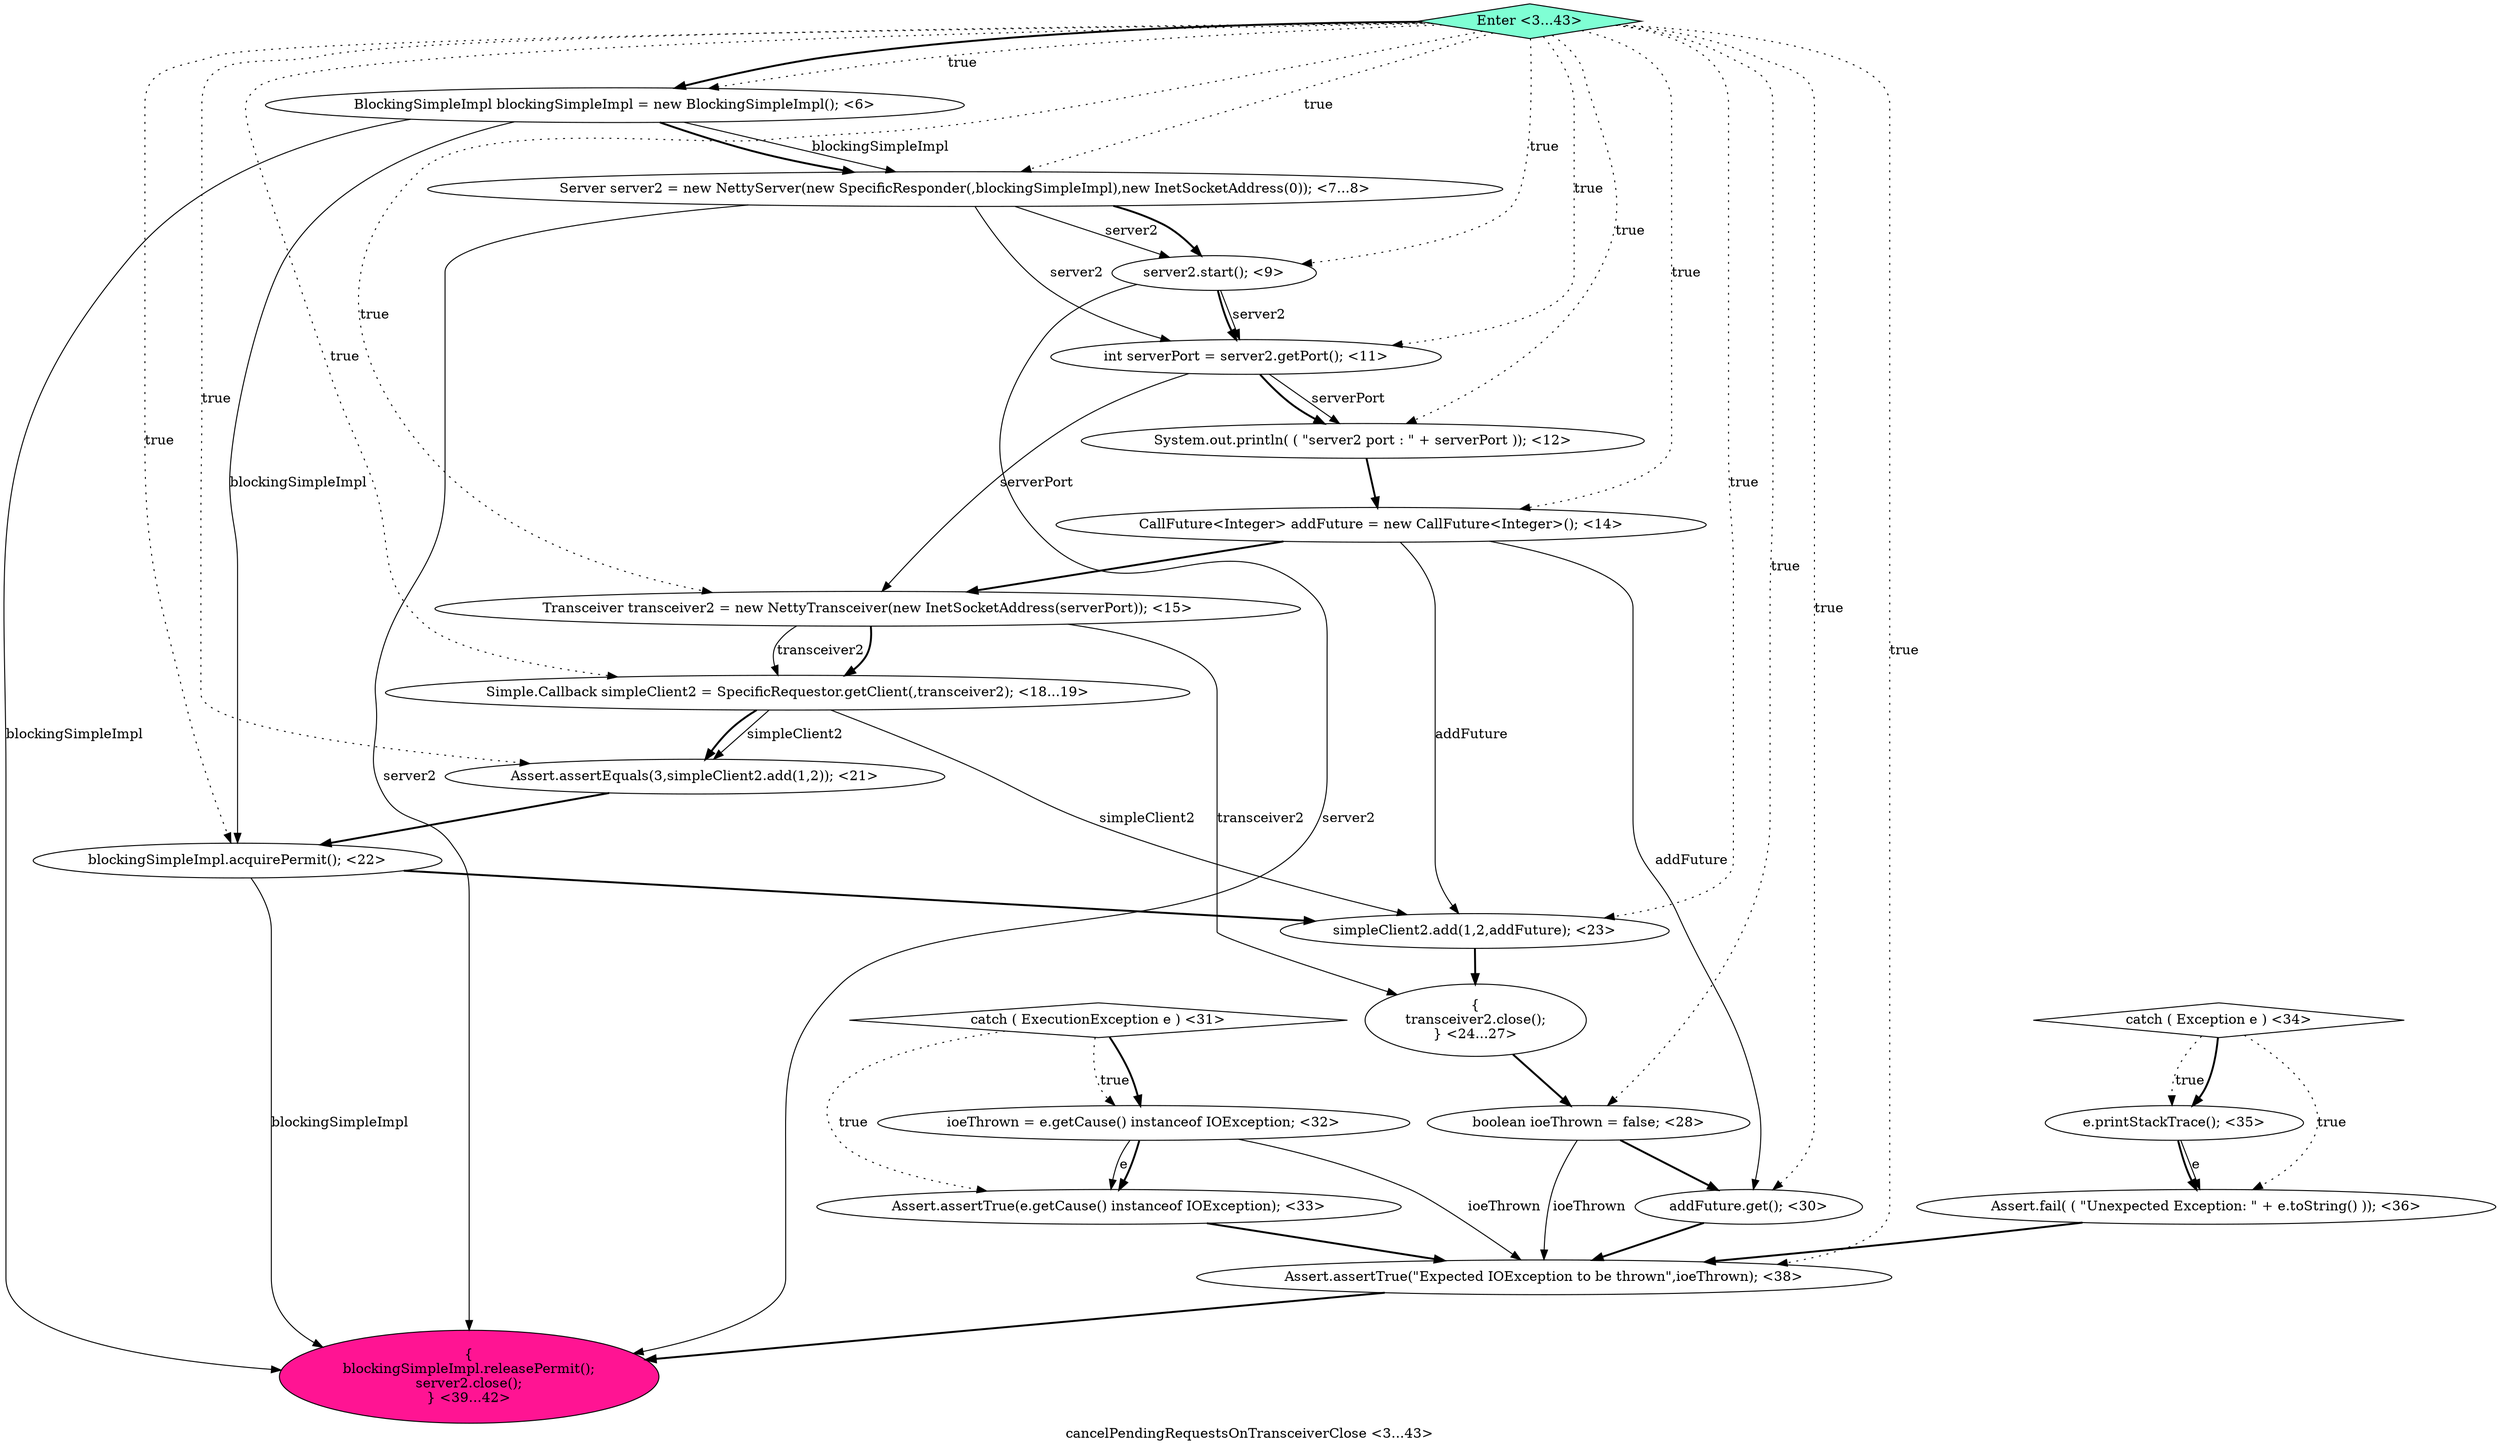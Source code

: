 digraph PDG {
label = "cancelPendingRequestsOnTransceiverClose <3...43>";
0.18 [style = filled, label = "e.printStackTrace(); <35>", fillcolor = white, shape = ellipse];
0.5 [style = filled, label = "CallFuture<Integer> addFuture = new CallFuture<Integer>(); <14>", fillcolor = white, shape = ellipse];
0.16 [style = filled, label = "Assert.assertTrue(e.getCause() instanceof IOException); <33>", fillcolor = white, shape = ellipse];
0.7 [style = filled, label = "Simple.Callback simpleClient2 = SpecificRequestor.getClient(,transceiver2); <18...19>", fillcolor = white, shape = ellipse];
0.4 [style = filled, label = "System.out.println( ( \"server2 port : \" + serverPort )); <12>", fillcolor = white, shape = ellipse];
0.21 [style = filled, label = "{
blockingSimpleImpl.releasePermit();
server2.close();
} <39...42>", fillcolor = deeppink, shape = ellipse];
0.17 [style = filled, label = "catch ( Exception e ) <34>", fillcolor = white, shape = diamond];
0.14 [style = filled, label = "catch ( ExecutionException e ) <31>", fillcolor = white, shape = diamond];
0.11 [style = filled, label = "{
transceiver2.close();
} <24...27>", fillcolor = white, shape = ellipse];
0.2 [style = filled, label = "server2.start(); <9>", fillcolor = white, shape = ellipse];
0.20 [style = filled, label = "Assert.assertTrue(\"Expected IOException to be thrown\",ioeThrown); <38>", fillcolor = white, shape = ellipse];
0.0 [style = filled, label = "BlockingSimpleImpl blockingSimpleImpl = new BlockingSimpleImpl(); <6>", fillcolor = white, shape = ellipse];
0.10 [style = filled, label = "simpleClient2.add(1,2,addFuture); <23>", fillcolor = white, shape = ellipse];
0.1 [style = filled, label = "Server server2 = new NettyServer(new SpecificResponder(,blockingSimpleImpl),new InetSocketAddress(0)); <7...8>", fillcolor = white, shape = ellipse];
0.6 [style = filled, label = "Transceiver transceiver2 = new NettyTransceiver(new InetSocketAddress(serverPort)); <15>", fillcolor = white, shape = ellipse];
0.3 [style = filled, label = "int serverPort = server2.getPort(); <11>", fillcolor = white, shape = ellipse];
0.22 [style = filled, label = "Enter <3...43>", fillcolor = aquamarine, shape = diamond];
0.13 [style = filled, label = "addFuture.get(); <30>", fillcolor = white, shape = ellipse];
0.8 [style = filled, label = "Assert.assertEquals(3,simpleClient2.add(1,2)); <21>", fillcolor = white, shape = ellipse];
0.12 [style = filled, label = "boolean ioeThrown = false; <28>", fillcolor = white, shape = ellipse];
0.9 [style = filled, label = "blockingSimpleImpl.acquirePermit(); <22>", fillcolor = white, shape = ellipse];
0.15 [style = filled, label = "ioeThrown = e.getCause() instanceof IOException; <32>", fillcolor = white, shape = ellipse];
0.19 [style = filled, label = "Assert.fail( ( \"Unexpected Exception: \" + e.toString() )); <36>", fillcolor = white, shape = ellipse];
0.0 -> 0.1 [style = solid, label="blockingSimpleImpl"];
0.0 -> 0.1 [style = bold, label=""];
0.0 -> 0.9 [style = solid, label="blockingSimpleImpl"];
0.0 -> 0.21 [style = solid, label="blockingSimpleImpl"];
0.1 -> 0.2 [style = solid, label="server2"];
0.1 -> 0.2 [style = bold, label=""];
0.1 -> 0.3 [style = solid, label="server2"];
0.1 -> 0.21 [style = solid, label="server2"];
0.2 -> 0.3 [style = solid, label="server2"];
0.2 -> 0.3 [style = bold, label=""];
0.2 -> 0.21 [style = solid, label="server2"];
0.3 -> 0.4 [style = solid, label="serverPort"];
0.3 -> 0.4 [style = bold, label=""];
0.3 -> 0.6 [style = solid, label="serverPort"];
0.4 -> 0.5 [style = bold, label=""];
0.5 -> 0.6 [style = bold, label=""];
0.5 -> 0.10 [style = solid, label="addFuture"];
0.5 -> 0.13 [style = solid, label="addFuture"];
0.6 -> 0.7 [style = solid, label="transceiver2"];
0.6 -> 0.7 [style = bold, label=""];
0.6 -> 0.11 [style = solid, label="transceiver2"];
0.7 -> 0.8 [style = solid, label="simpleClient2"];
0.7 -> 0.8 [style = bold, label=""];
0.7 -> 0.10 [style = solid, label="simpleClient2"];
0.8 -> 0.9 [style = bold, label=""];
0.9 -> 0.10 [style = bold, label=""];
0.9 -> 0.21 [style = solid, label="blockingSimpleImpl"];
0.10 -> 0.11 [style = bold, label=""];
0.11 -> 0.12 [style = bold, label=""];
0.12 -> 0.13 [style = bold, label=""];
0.12 -> 0.20 [style = solid, label="ioeThrown"];
0.13 -> 0.20 [style = bold, label=""];
0.14 -> 0.15 [style = dotted, label="true"];
0.14 -> 0.15 [style = bold, label=""];
0.14 -> 0.16 [style = dotted, label="true"];
0.15 -> 0.16 [style = solid, label="e"];
0.15 -> 0.16 [style = bold, label=""];
0.15 -> 0.20 [style = solid, label="ioeThrown"];
0.16 -> 0.20 [style = bold, label=""];
0.17 -> 0.18 [style = dotted, label="true"];
0.17 -> 0.18 [style = bold, label=""];
0.17 -> 0.19 [style = dotted, label="true"];
0.18 -> 0.19 [style = solid, label="e"];
0.18 -> 0.19 [style = bold, label=""];
0.19 -> 0.20 [style = bold, label=""];
0.20 -> 0.21 [style = bold, label=""];
0.22 -> 0.0 [style = dotted, label="true"];
0.22 -> 0.0 [style = bold, label=""];
0.22 -> 0.1 [style = dotted, label="true"];
0.22 -> 0.2 [style = dotted, label="true"];
0.22 -> 0.3 [style = dotted, label="true"];
0.22 -> 0.4 [style = dotted, label="true"];
0.22 -> 0.5 [style = dotted, label="true"];
0.22 -> 0.6 [style = dotted, label="true"];
0.22 -> 0.7 [style = dotted, label="true"];
0.22 -> 0.8 [style = dotted, label="true"];
0.22 -> 0.9 [style = dotted, label="true"];
0.22 -> 0.10 [style = dotted, label="true"];
0.22 -> 0.12 [style = dotted, label="true"];
0.22 -> 0.13 [style = dotted, label="true"];
0.22 -> 0.20 [style = dotted, label="true"];
}
